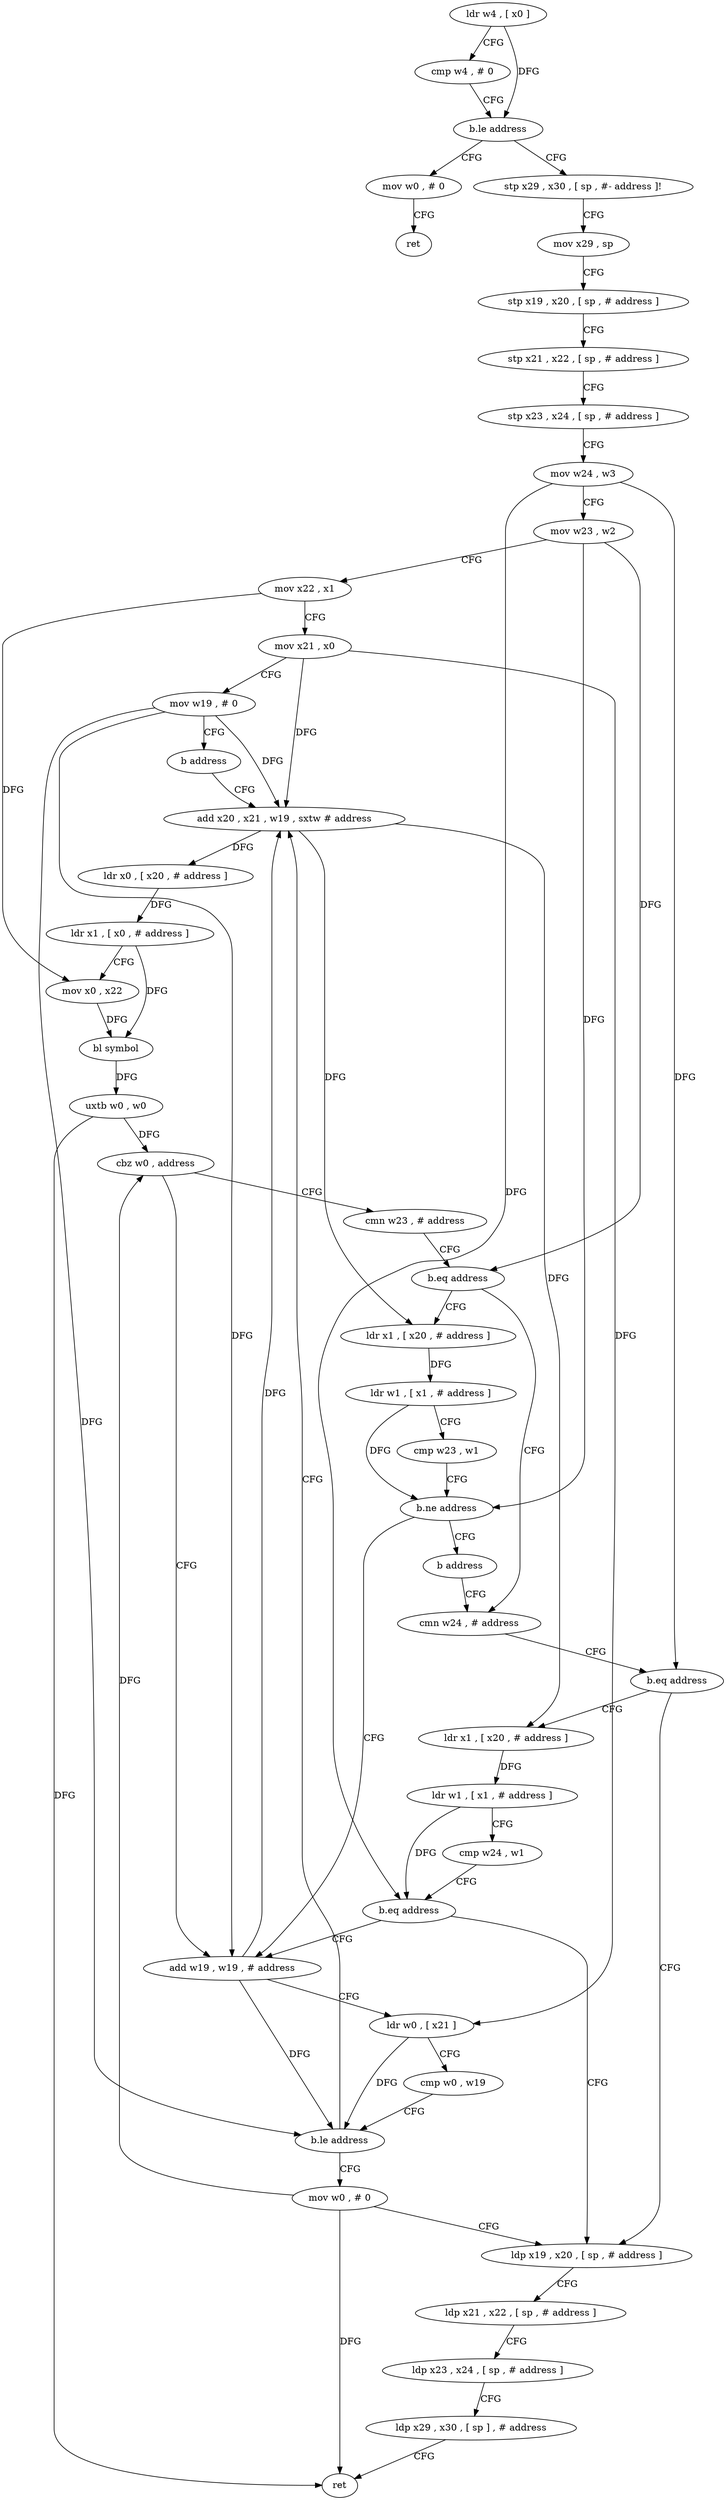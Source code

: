 digraph "func" {
"143016" [label = "ldr w4 , [ x0 ]" ]
"143020" [label = "cmp w4 , # 0" ]
"143024" [label = "b.le address" ]
"143192" [label = "mov w0 , # 0" ]
"143028" [label = "stp x29 , x30 , [ sp , #- address ]!" ]
"143196" [label = "ret" ]
"143032" [label = "mov x29 , sp" ]
"143036" [label = "stp x19 , x20 , [ sp , # address ]" ]
"143040" [label = "stp x21 , x22 , [ sp , # address ]" ]
"143044" [label = "stp x23 , x24 , [ sp , # address ]" ]
"143048" [label = "mov w24 , w3" ]
"143052" [label = "mov w23 , w2" ]
"143056" [label = "mov x22 , x1" ]
"143060" [label = "mov x21 , x0" ]
"143064" [label = "mov w19 , # 0" ]
"143068" [label = "b address" ]
"143112" [label = "add x20 , x21 , w19 , sxtw # address" ]
"143116" [label = "ldr x0 , [ x20 , # address ]" ]
"143120" [label = "ldr x1 , [ x0 , # address ]" ]
"143124" [label = "mov x0 , x22" ]
"143128" [label = "bl symbol" ]
"143132" [label = "uxtb w0 , w0" ]
"143136" [label = "cbz w0 , address" ]
"143096" [label = "add w19 , w19 , # address" ]
"143140" [label = "cmn w23 , # address" ]
"143100" [label = "ldr w0 , [ x21 ]" ]
"143104" [label = "cmp w0 , w19" ]
"143108" [label = "b.le address" ]
"143168" [label = "mov w0 , # 0" ]
"143144" [label = "b.eq address" ]
"143072" [label = "cmn w24 , # address" ]
"143148" [label = "ldr x1 , [ x20 , # address ]" ]
"143172" [label = "ldp x19 , x20 , [ sp , # address ]" ]
"143076" [label = "b.eq address" ]
"143080" [label = "ldr x1 , [ x20 , # address ]" ]
"143152" [label = "ldr w1 , [ x1 , # address ]" ]
"143156" [label = "cmp w23 , w1" ]
"143160" [label = "b.ne address" ]
"143164" [label = "b address" ]
"143176" [label = "ldp x21 , x22 , [ sp , # address ]" ]
"143180" [label = "ldp x23 , x24 , [ sp , # address ]" ]
"143184" [label = "ldp x29 , x30 , [ sp ] , # address" ]
"143188" [label = "ret" ]
"143084" [label = "ldr w1 , [ x1 , # address ]" ]
"143088" [label = "cmp w24 , w1" ]
"143092" [label = "b.eq address" ]
"143016" -> "143020" [ label = "CFG" ]
"143016" -> "143024" [ label = "DFG" ]
"143020" -> "143024" [ label = "CFG" ]
"143024" -> "143192" [ label = "CFG" ]
"143024" -> "143028" [ label = "CFG" ]
"143192" -> "143196" [ label = "CFG" ]
"143028" -> "143032" [ label = "CFG" ]
"143032" -> "143036" [ label = "CFG" ]
"143036" -> "143040" [ label = "CFG" ]
"143040" -> "143044" [ label = "CFG" ]
"143044" -> "143048" [ label = "CFG" ]
"143048" -> "143052" [ label = "CFG" ]
"143048" -> "143076" [ label = "DFG" ]
"143048" -> "143092" [ label = "DFG" ]
"143052" -> "143056" [ label = "CFG" ]
"143052" -> "143144" [ label = "DFG" ]
"143052" -> "143160" [ label = "DFG" ]
"143056" -> "143060" [ label = "CFG" ]
"143056" -> "143124" [ label = "DFG" ]
"143060" -> "143064" [ label = "CFG" ]
"143060" -> "143112" [ label = "DFG" ]
"143060" -> "143100" [ label = "DFG" ]
"143064" -> "143068" [ label = "CFG" ]
"143064" -> "143112" [ label = "DFG" ]
"143064" -> "143096" [ label = "DFG" ]
"143064" -> "143108" [ label = "DFG" ]
"143068" -> "143112" [ label = "CFG" ]
"143112" -> "143116" [ label = "DFG" ]
"143112" -> "143148" [ label = "DFG" ]
"143112" -> "143080" [ label = "DFG" ]
"143116" -> "143120" [ label = "DFG" ]
"143120" -> "143124" [ label = "CFG" ]
"143120" -> "143128" [ label = "DFG" ]
"143124" -> "143128" [ label = "DFG" ]
"143128" -> "143132" [ label = "DFG" ]
"143132" -> "143136" [ label = "DFG" ]
"143132" -> "143188" [ label = "DFG" ]
"143136" -> "143096" [ label = "CFG" ]
"143136" -> "143140" [ label = "CFG" ]
"143096" -> "143100" [ label = "CFG" ]
"143096" -> "143112" [ label = "DFG" ]
"143096" -> "143108" [ label = "DFG" ]
"143140" -> "143144" [ label = "CFG" ]
"143100" -> "143104" [ label = "CFG" ]
"143100" -> "143108" [ label = "DFG" ]
"143104" -> "143108" [ label = "CFG" ]
"143108" -> "143168" [ label = "CFG" ]
"143108" -> "143112" [ label = "CFG" ]
"143168" -> "143172" [ label = "CFG" ]
"143168" -> "143136" [ label = "DFG" ]
"143168" -> "143188" [ label = "DFG" ]
"143144" -> "143072" [ label = "CFG" ]
"143144" -> "143148" [ label = "CFG" ]
"143072" -> "143076" [ label = "CFG" ]
"143148" -> "143152" [ label = "DFG" ]
"143172" -> "143176" [ label = "CFG" ]
"143076" -> "143172" [ label = "CFG" ]
"143076" -> "143080" [ label = "CFG" ]
"143080" -> "143084" [ label = "DFG" ]
"143152" -> "143156" [ label = "CFG" ]
"143152" -> "143160" [ label = "DFG" ]
"143156" -> "143160" [ label = "CFG" ]
"143160" -> "143096" [ label = "CFG" ]
"143160" -> "143164" [ label = "CFG" ]
"143164" -> "143072" [ label = "CFG" ]
"143176" -> "143180" [ label = "CFG" ]
"143180" -> "143184" [ label = "CFG" ]
"143184" -> "143188" [ label = "CFG" ]
"143084" -> "143088" [ label = "CFG" ]
"143084" -> "143092" [ label = "DFG" ]
"143088" -> "143092" [ label = "CFG" ]
"143092" -> "143172" [ label = "CFG" ]
"143092" -> "143096" [ label = "CFG" ]
}
